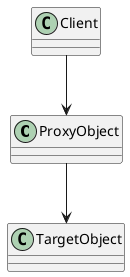 @startuml
'https://plantuml.com/class-diagram

class ProxyObject
ProxyObject --> TargetObject
Client --> ProxyObject


@enduml